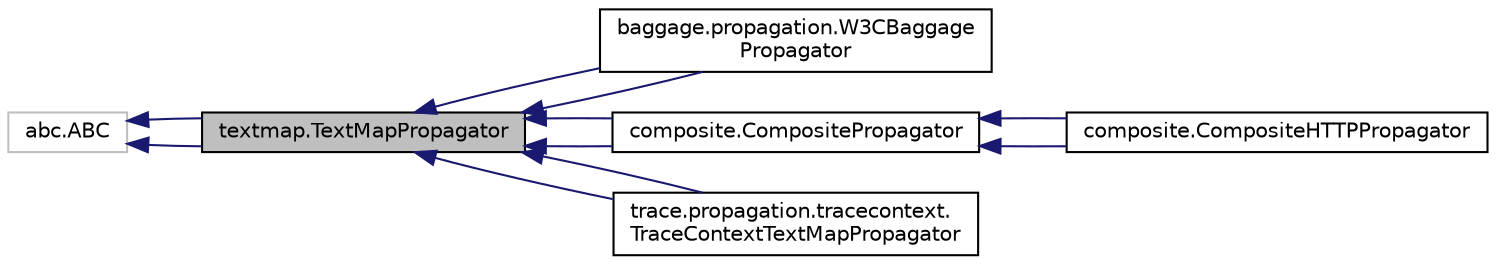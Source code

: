 digraph "textmap.TextMapPropagator"
{
 // LATEX_PDF_SIZE
  edge [fontname="Helvetica",fontsize="10",labelfontname="Helvetica",labelfontsize="10"];
  node [fontname="Helvetica",fontsize="10",shape=record];
  rankdir="LR";
  Node1 [label="textmap.TextMapPropagator",height=0.2,width=0.4,color="black", fillcolor="grey75", style="filled", fontcolor="black",tooltip=" "];
  Node2 -> Node1 [dir="back",color="midnightblue",fontsize="10",style="solid",fontname="Helvetica"];
  Node2 [label="abc.ABC",height=0.2,width=0.4,color="grey75", fillcolor="white", style="filled",tooltip=" "];
  Node2 -> Node1 [dir="back",color="midnightblue",fontsize="10",style="solid",fontname="Helvetica"];
  Node1 -> Node3 [dir="back",color="midnightblue",fontsize="10",style="solid",fontname="Helvetica"];
  Node3 [label="baggage.propagation.W3CBaggage\lPropagator",height=0.2,width=0.4,color="black", fillcolor="white", style="filled",URL="$classbaggage_1_1propagation_1_1W3CBaggagePropagator.html",tooltip=" "];
  Node1 -> Node3 [dir="back",color="midnightblue",fontsize="10",style="solid",fontname="Helvetica"];
  Node1 -> Node4 [dir="back",color="midnightblue",fontsize="10",style="solid",fontname="Helvetica"];
  Node4 [label="composite.CompositePropagator",height=0.2,width=0.4,color="black", fillcolor="white", style="filled",URL="$classcomposite_1_1CompositePropagator.html",tooltip=" "];
  Node4 -> Node5 [dir="back",color="midnightblue",fontsize="10",style="solid",fontname="Helvetica"];
  Node5 [label="composite.CompositeHTTPPropagator",height=0.2,width=0.4,color="black", fillcolor="white", style="filled",URL="$classcomposite_1_1CompositeHTTPPropagator.html",tooltip=" "];
  Node4 -> Node5 [dir="back",color="midnightblue",fontsize="10",style="solid",fontname="Helvetica"];
  Node1 -> Node4 [dir="back",color="midnightblue",fontsize="10",style="solid",fontname="Helvetica"];
  Node1 -> Node6 [dir="back",color="midnightblue",fontsize="10",style="solid",fontname="Helvetica"];
  Node6 [label="trace.propagation.tracecontext.\lTraceContextTextMapPropagator",height=0.2,width=0.4,color="black", fillcolor="white", style="filled",URL="$classtrace_1_1propagation_1_1tracecontext_1_1TraceContextTextMapPropagator.html",tooltip=" "];
  Node1 -> Node6 [dir="back",color="midnightblue",fontsize="10",style="solid",fontname="Helvetica"];
}
